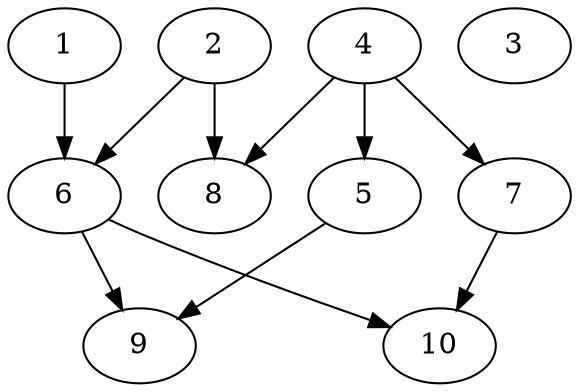 // DAG automatically generated by daggen at Thu Oct  3 13:58:05 2019
// ./daggen --dot -n 10 --ccr 0.4 --fat 0.7 --regular 0.7 --density 0.5 --mindata 5242880 --maxdata 52428800 
digraph G {
  1 [size="122928640", alpha="0.01", expect_size="49171456"] 
  1 -> 6 [size ="49171456"]
  2 [size="64834560", alpha="0.09", expect_size="25933824"] 
  2 -> 6 [size ="25933824"]
  2 -> 8 [size ="25933824"]
  3 [size="69662720", alpha="0.14", expect_size="27865088"] 
  4 [size="34910720", alpha="0.09", expect_size="13964288"] 
  4 -> 5 [size ="13964288"]
  4 -> 7 [size ="13964288"]
  4 -> 8 [size ="13964288"]
  5 [size="93752320", alpha="0.01", expect_size="37500928"] 
  5 -> 9 [size ="37500928"]
  6 [size="119168000", alpha="0.18", expect_size="47667200"] 
  6 -> 9 [size ="47667200"]
  6 -> 10 [size ="47667200"]
  7 [size="15196160", alpha="0.07", expect_size="6078464"] 
  7 -> 10 [size ="6078464"]
  8 [size="116106240", alpha="0.08", expect_size="46442496"] 
  9 [size="48609280", alpha="0.07", expect_size="19443712"] 
  10 [size="56312320", alpha="0.15", expect_size="22524928"] 
}
